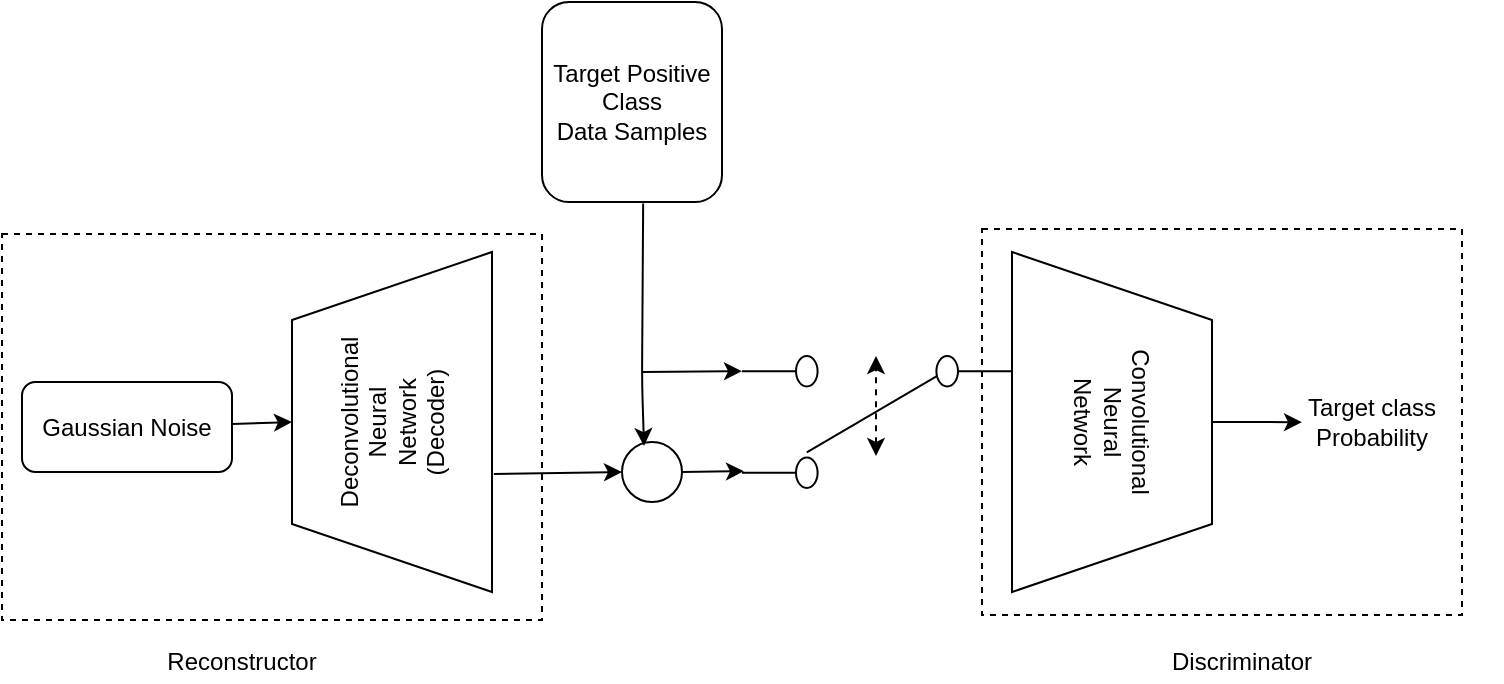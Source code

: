 <mxfile pages="1" version="11.2.3" type="github"><diagram id="DjtEpEw4j6ueM8bHN8ZR" name="Page-1"><mxGraphModel dx="946" dy="662" grid="1" gridSize="10" guides="1" tooltips="1" connect="1" arrows="1" fold="1" page="1" pageScale="1" pageWidth="850" pageHeight="1100" math="0" shadow="0"><root><mxCell id="0"/><mxCell id="1" parent="0"/><mxCell id="K-XHNx7vS7nYxul_f6TB-1" value="Deconvolutional&lt;br&gt;Neural&lt;br&gt;Network&lt;br&gt;(Decoder)" style="shape=trapezoid;perimeter=trapezoidPerimeter;whiteSpace=wrap;html=1;rotation=-90;" vertex="1" parent="1"><mxGeometry x="190" y="250" width="170" height="100" as="geometry"/></mxCell><mxCell id="K-XHNx7vS7nYxul_f6TB-3" value="Target Positive Class&lt;br&gt;Data Samples" style="rounded=1;whiteSpace=wrap;html=1;" vertex="1" parent="1"><mxGeometry x="350" y="90" width="90" height="100" as="geometry"/></mxCell><mxCell id="K-XHNx7vS7nYxul_f6TB-4" value="Convolutional&lt;br&gt;Neural&lt;br&gt;Network" style="shape=trapezoid;perimeter=trapezoidPerimeter;whiteSpace=wrap;html=1;rotation=90;" vertex="1" parent="1"><mxGeometry x="550" y="250" width="170" height="100" as="geometry"/></mxCell><mxCell id="K-XHNx7vS7nYxul_f6TB-5" value="" style="endArrow=classic;startArrow=classic;html=1;dashed=1;" edge="1" parent="1"><mxGeometry width="50" height="50" relative="1" as="geometry"><mxPoint x="517" y="317" as="sourcePoint"/><mxPoint x="517" y="267" as="targetPoint"/></mxGeometry></mxCell><mxCell id="K-XHNx7vS7nYxul_f6TB-8" value="" style="pointerEvents=1;verticalLabelPosition=bottom;shadow=0;dashed=0;align=center;fillColor=#ffffff;html=1;verticalAlign=top;strokeWidth=1;shape=mxgraph.electrical.electro-mechanical.2-way_switch;rotation=-180;" vertex="1" parent="1"><mxGeometry x="450" y="267" width="135" height="66" as="geometry"/></mxCell><mxCell id="K-XHNx7vS7nYxul_f6TB-11" value="" style="endArrow=classic;html=1;entryX=1;entryY=0.885;entryDx=0;entryDy=0;entryPerimeter=0;" edge="1" parent="1" target="K-XHNx7vS7nYxul_f6TB-8"><mxGeometry width="50" height="50" relative="1" as="geometry"><mxPoint x="400" y="275" as="sourcePoint"/><mxPoint x="280" y="410" as="targetPoint"/></mxGeometry></mxCell><mxCell id="K-XHNx7vS7nYxul_f6TB-12" value="" style="ellipse;whiteSpace=wrap;html=1;aspect=fixed;direction=south;" vertex="1" parent="1"><mxGeometry x="390" y="310" width="30" height="30" as="geometry"/></mxCell><mxCell id="K-XHNx7vS7nYxul_f6TB-13" value="" style="endArrow=classic;html=1;entryX=1;entryY=0.885;entryDx=0;entryDy=0;entryPerimeter=0;exitX=0.5;exitY=0;exitDx=0;exitDy=0;" edge="1" parent="1" source="K-XHNx7vS7nYxul_f6TB-12"><mxGeometry width="50" height="50" relative="1" as="geometry"><mxPoint x="430" y="325" as="sourcePoint"/><mxPoint x="451" y="324.59" as="targetPoint"/></mxGeometry></mxCell><mxCell id="K-XHNx7vS7nYxul_f6TB-16" value="" style="endArrow=classic;html=1;entryX=0.5;entryY=1;entryDx=0;entryDy=0;exitX=0.347;exitY=1.009;exitDx=0;exitDy=0;exitPerimeter=0;" edge="1" parent="1" source="K-XHNx7vS7nYxul_f6TB-1" target="K-XHNx7vS7nYxul_f6TB-12"><mxGeometry width="50" height="50" relative="1" as="geometry"><mxPoint x="339.5" y="325" as="sourcePoint"/><mxPoint x="380.5" y="324.59" as="targetPoint"/></mxGeometry></mxCell><mxCell id="K-XHNx7vS7nYxul_f6TB-19" value="" style="endArrow=classic;html=1;exitX=0.562;exitY=1.008;exitDx=0;exitDy=0;exitPerimeter=0;entryX=0.067;entryY=0.633;entryDx=0;entryDy=0;entryPerimeter=0;" edge="1" parent="1" source="K-XHNx7vS7nYxul_f6TB-3" target="K-XHNx7vS7nYxul_f6TB-12"><mxGeometry width="50" height="50" relative="1" as="geometry"><mxPoint x="230" y="460" as="sourcePoint"/><mxPoint x="397" y="310" as="targetPoint"/><Array as="points"><mxPoint x="400" y="280"/></Array></mxGeometry></mxCell><mxCell id="K-XHNx7vS7nYxul_f6TB-21" value="Gaussian Noise" style="rounded=1;whiteSpace=wrap;html=1;" vertex="1" parent="1"><mxGeometry x="90" y="280" width="105" height="45" as="geometry"/></mxCell><mxCell id="K-XHNx7vS7nYxul_f6TB-22" value="" style="endArrow=classic;html=1;exitX=0.347;exitY=1.009;exitDx=0;exitDy=0;exitPerimeter=0;entryX=0.5;entryY=0;entryDx=0;entryDy=0;" edge="1" parent="1" target="K-XHNx7vS7nYxul_f6TB-1"><mxGeometry width="50" height="50" relative="1" as="geometry"><mxPoint x="194.9" y="301.01" as="sourcePoint"/><mxPoint x="220" y="300" as="targetPoint"/></mxGeometry></mxCell><mxCell id="K-XHNx7vS7nYxul_f6TB-25" value="" style="rounded=0;whiteSpace=wrap;html=1;fillColor=none;dashed=1;" vertex="1" parent="1"><mxGeometry x="80" y="206" width="270" height="193" as="geometry"/></mxCell><mxCell id="K-XHNx7vS7nYxul_f6TB-26" value="" style="endArrow=classic;html=1;entryX=1;entryY=0.885;entryDx=0;entryDy=0;entryPerimeter=0;exitX=0.5;exitY=0;exitDx=0;exitDy=0;" edge="1" parent="1" source="K-XHNx7vS7nYxul_f6TB-4"><mxGeometry width="50" height="50" relative="1" as="geometry"><mxPoint x="690" y="300" as="sourcePoint"/><mxPoint x="730" y="300.09" as="targetPoint"/></mxGeometry></mxCell><mxCell id="K-XHNx7vS7nYxul_f6TB-28" value="Target class &lt;br&gt;Probability" style="text;html=1;strokeColor=none;fillColor=none;align=center;verticalAlign=middle;whiteSpace=wrap;rounded=0;dashed=1;" vertex="1" parent="1"><mxGeometry x="700" y="290" width="130" height="20" as="geometry"/></mxCell><mxCell id="K-XHNx7vS7nYxul_f6TB-29" value="" style="rounded=0;whiteSpace=wrap;html=1;fillColor=none;dashed=1;" vertex="1" parent="1"><mxGeometry x="570" y="203.5" width="240" height="193" as="geometry"/></mxCell><mxCell id="K-XHNx7vS7nYxul_f6TB-30" value="Reconstructor" style="text;html=1;strokeColor=none;fillColor=none;align=center;verticalAlign=middle;whiteSpace=wrap;rounded=0;dashed=1;" vertex="1" parent="1"><mxGeometry x="180" y="410" width="40" height="20" as="geometry"/></mxCell><mxCell id="K-XHNx7vS7nYxul_f6TB-31" value="Discriminator" style="text;html=1;strokeColor=none;fillColor=none;align=center;verticalAlign=middle;whiteSpace=wrap;rounded=0;dashed=1;" vertex="1" parent="1"><mxGeometry x="680" y="410" width="40" height="20" as="geometry"/></mxCell></root></mxGraphModel></diagram></mxfile>